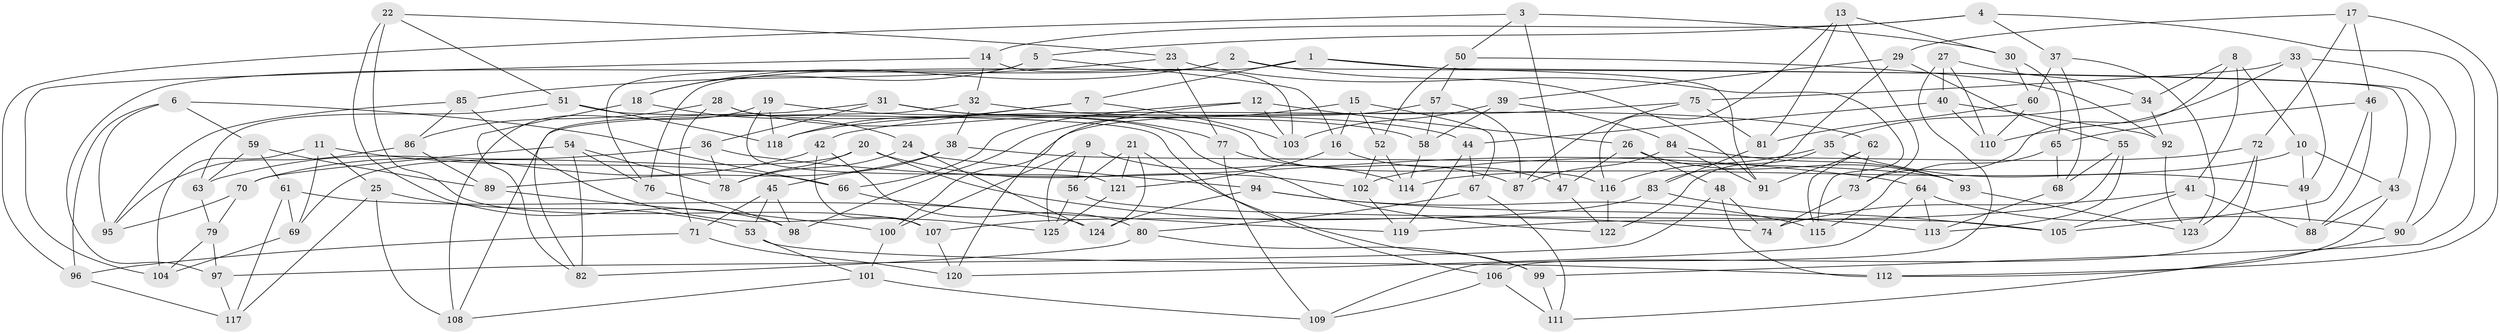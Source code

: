 // Generated by graph-tools (version 1.1) at 2025/50/03/09/25 03:50:54]
// undirected, 125 vertices, 250 edges
graph export_dot {
graph [start="1"]
  node [color=gray90,style=filled];
  1;
  2;
  3;
  4;
  5;
  6;
  7;
  8;
  9;
  10;
  11;
  12;
  13;
  14;
  15;
  16;
  17;
  18;
  19;
  20;
  21;
  22;
  23;
  24;
  25;
  26;
  27;
  28;
  29;
  30;
  31;
  32;
  33;
  34;
  35;
  36;
  37;
  38;
  39;
  40;
  41;
  42;
  43;
  44;
  45;
  46;
  47;
  48;
  49;
  50;
  51;
  52;
  53;
  54;
  55;
  56;
  57;
  58;
  59;
  60;
  61;
  62;
  63;
  64;
  65;
  66;
  67;
  68;
  69;
  70;
  71;
  72;
  73;
  74;
  75;
  76;
  77;
  78;
  79;
  80;
  81;
  82;
  83;
  84;
  85;
  86;
  87;
  88;
  89;
  90;
  91;
  92;
  93;
  94;
  95;
  96;
  97;
  98;
  99;
  100;
  101;
  102;
  103;
  104;
  105;
  106;
  107;
  108;
  109;
  110;
  111;
  112;
  113;
  114;
  115;
  116;
  117;
  118;
  119;
  120;
  121;
  122;
  123;
  124;
  125;
  1 -- 76;
  1 -- 7;
  1 -- 91;
  1 -- 90;
  2 -- 91;
  2 -- 43;
  2 -- 97;
  2 -- 18;
  3 -- 30;
  3 -- 96;
  3 -- 50;
  3 -- 47;
  4 -- 37;
  4 -- 99;
  4 -- 5;
  4 -- 14;
  5 -- 76;
  5 -- 18;
  5 -- 16;
  6 -- 96;
  6 -- 66;
  6 -- 59;
  6 -- 95;
  7 -- 118;
  7 -- 42;
  7 -- 103;
  8 -- 10;
  8 -- 73;
  8 -- 34;
  8 -- 41;
  9 -- 100;
  9 -- 125;
  9 -- 114;
  9 -- 56;
  10 -- 49;
  10 -- 114;
  10 -- 43;
  11 -- 66;
  11 -- 25;
  11 -- 104;
  11 -- 69;
  12 -- 120;
  12 -- 26;
  12 -- 66;
  12 -- 103;
  13 -- 73;
  13 -- 81;
  13 -- 116;
  13 -- 30;
  14 -- 104;
  14 -- 103;
  14 -- 32;
  15 -- 98;
  15 -- 52;
  15 -- 67;
  15 -- 16;
  16 -- 121;
  16 -- 47;
  17 -- 112;
  17 -- 46;
  17 -- 29;
  17 -- 72;
  18 -- 24;
  18 -- 82;
  19 -- 108;
  19 -- 44;
  19 -- 118;
  19 -- 121;
  20 -- 78;
  20 -- 69;
  20 -- 102;
  20 -- 74;
  21 -- 99;
  21 -- 121;
  21 -- 56;
  21 -- 124;
  22 -- 98;
  22 -- 23;
  22 -- 51;
  22 -- 107;
  23 -- 115;
  23 -- 85;
  23 -- 77;
  24 -- 94;
  24 -- 78;
  24 -- 124;
  25 -- 117;
  25 -- 108;
  25 -- 53;
  26 -- 47;
  26 -- 48;
  26 -- 93;
  27 -- 109;
  27 -- 40;
  27 -- 34;
  27 -- 110;
  28 -- 77;
  28 -- 71;
  28 -- 86;
  28 -- 122;
  29 -- 39;
  29 -- 55;
  29 -- 83;
  30 -- 65;
  30 -- 60;
  31 -- 82;
  31 -- 116;
  31 -- 58;
  31 -- 36;
  32 -- 108;
  32 -- 62;
  32 -- 38;
  33 -- 90;
  33 -- 110;
  33 -- 49;
  33 -- 75;
  34 -- 35;
  34 -- 92;
  35 -- 49;
  35 -- 122;
  35 -- 116;
  36 -- 64;
  36 -- 78;
  36 -- 63;
  37 -- 123;
  37 -- 60;
  37 -- 68;
  38 -- 45;
  38 -- 89;
  38 -- 93;
  39 -- 84;
  39 -- 58;
  39 -- 103;
  40 -- 44;
  40 -- 110;
  40 -- 92;
  41 -- 88;
  41 -- 105;
  41 -- 74;
  42 -- 107;
  42 -- 70;
  42 -- 80;
  43 -- 88;
  43 -- 112;
  44 -- 119;
  44 -- 67;
  45 -- 98;
  45 -- 53;
  45 -- 71;
  46 -- 65;
  46 -- 105;
  46 -- 88;
  47 -- 122;
  48 -- 112;
  48 -- 97;
  48 -- 74;
  49 -- 88;
  50 -- 57;
  50 -- 52;
  50 -- 92;
  51 -- 106;
  51 -- 118;
  51 -- 63;
  52 -- 114;
  52 -- 102;
  53 -- 101;
  53 -- 112;
  54 -- 82;
  54 -- 78;
  54 -- 76;
  54 -- 70;
  55 -- 68;
  55 -- 113;
  55 -- 119;
  56 -- 105;
  56 -- 125;
  57 -- 100;
  57 -- 87;
  57 -- 58;
  58 -- 114;
  59 -- 61;
  59 -- 63;
  59 -- 89;
  60 -- 110;
  60 -- 81;
  61 -- 117;
  61 -- 69;
  61 -- 124;
  62 -- 73;
  62 -- 115;
  62 -- 91;
  63 -- 79;
  64 -- 120;
  64 -- 90;
  64 -- 113;
  65 -- 115;
  65 -- 68;
  66 -- 119;
  67 -- 80;
  67 -- 111;
  68 -- 113;
  69 -- 104;
  70 -- 95;
  70 -- 79;
  71 -- 96;
  71 -- 120;
  72 -- 123;
  72 -- 102;
  72 -- 106;
  73 -- 74;
  75 -- 87;
  75 -- 118;
  75 -- 81;
  76 -- 98;
  77 -- 87;
  77 -- 109;
  79 -- 104;
  79 -- 97;
  80 -- 99;
  80 -- 82;
  81 -- 83;
  83 -- 107;
  83 -- 105;
  84 -- 91;
  84 -- 93;
  84 -- 87;
  85 -- 86;
  85 -- 95;
  85 -- 125;
  86 -- 95;
  86 -- 89;
  89 -- 100;
  90 -- 111;
  92 -- 123;
  93 -- 123;
  94 -- 124;
  94 -- 115;
  94 -- 113;
  96 -- 117;
  97 -- 117;
  99 -- 111;
  100 -- 101;
  101 -- 108;
  101 -- 109;
  102 -- 119;
  106 -- 111;
  106 -- 109;
  107 -- 120;
  116 -- 122;
  121 -- 125;
}
